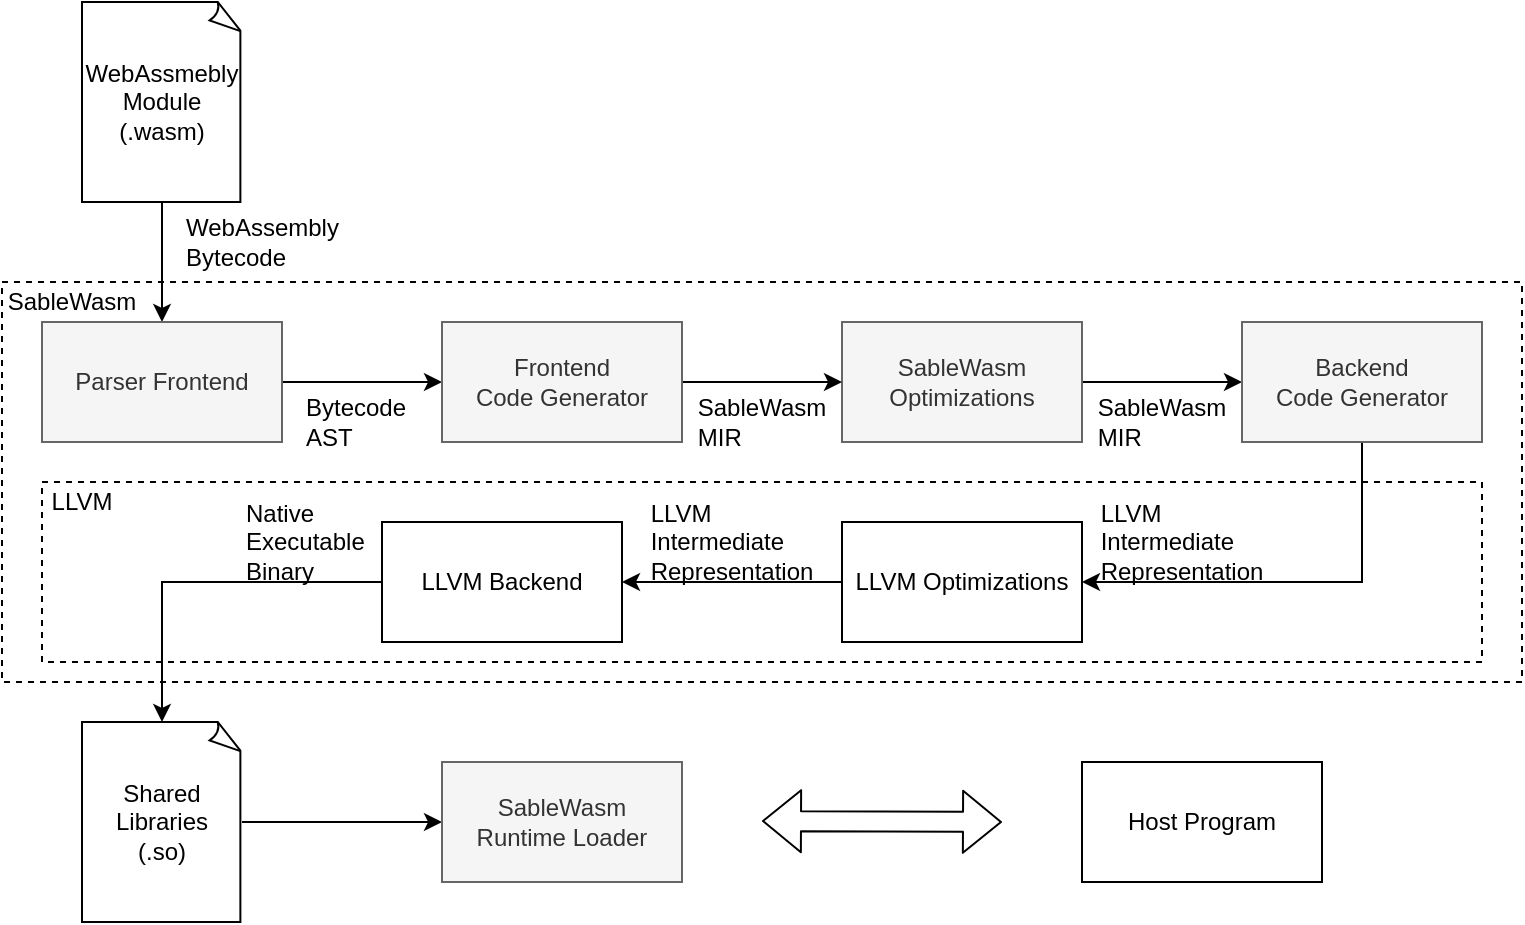 <mxfile version="14.6.13" type="device"><diagram id="PJ-5zihw37pDvGdPSTux" name="Page-1"><mxGraphModel dx="1102" dy="816" grid="1" gridSize="10" guides="1" tooltips="1" connect="1" arrows="1" fold="1" page="1" pageScale="1" pageWidth="850" pageHeight="1100" math="0" shadow="0"><root><mxCell id="0"/><mxCell id="1" parent="0"/><mxCell id="DNs694ESCqpTXURtuxzp-8" value="" style="edgeStyle=orthogonalEdgeStyle;rounded=0;orthogonalLoop=1;jettySize=auto;html=1;" parent="1" source="DNs694ESCqpTXURtuxzp-1" target="DNs694ESCqpTXURtuxzp-2" edge="1"><mxGeometry relative="1" as="geometry"/></mxCell><mxCell id="DNs694ESCqpTXURtuxzp-1" value="WebAssmebly&lt;br&gt;Module&lt;br&gt;(.wasm)" style="whiteSpace=wrap;html=1;shape=mxgraph.basic.document" parent="1" vertex="1"><mxGeometry x="100" y="60" width="80" height="100" as="geometry"/></mxCell><mxCell id="DNs694ESCqpTXURtuxzp-10" value="" style="edgeStyle=orthogonalEdgeStyle;rounded=0;orthogonalLoop=1;jettySize=auto;html=1;" parent="1" source="DNs694ESCqpTXURtuxzp-2" target="DNs694ESCqpTXURtuxzp-4" edge="1"><mxGeometry relative="1" as="geometry"/></mxCell><mxCell id="DNs694ESCqpTXURtuxzp-2" value="Parser Frontend" style="rounded=0;whiteSpace=wrap;html=1;fillColor=#f5f5f5;strokeColor=#666666;fontColor=#333333;" parent="1" vertex="1"><mxGeometry x="80" y="220" width="120" height="60" as="geometry"/></mxCell><mxCell id="DNs694ESCqpTXURtuxzp-14" value="" style="edgeStyle=orthogonalEdgeStyle;rounded=0;orthogonalLoop=1;jettySize=auto;html=1;" parent="1" source="DNs694ESCqpTXURtuxzp-3" target="DNs694ESCqpTXURtuxzp-5" edge="1"><mxGeometry relative="1" as="geometry"/></mxCell><mxCell id="DNs694ESCqpTXURtuxzp-3" value="SableWasm&lt;br&gt;Optimizations" style="rounded=0;whiteSpace=wrap;html=1;fillColor=#f5f5f5;strokeColor=#666666;fontColor=#333333;" parent="1" vertex="1"><mxGeometry x="480" y="220" width="120" height="60" as="geometry"/></mxCell><mxCell id="DNs694ESCqpTXURtuxzp-12" value="" style="edgeStyle=orthogonalEdgeStyle;rounded=0;orthogonalLoop=1;jettySize=auto;html=1;" parent="1" source="DNs694ESCqpTXURtuxzp-4" target="DNs694ESCqpTXURtuxzp-3" edge="1"><mxGeometry relative="1" as="geometry"/></mxCell><mxCell id="DNs694ESCqpTXURtuxzp-4" value="Frontend&lt;br&gt;Code Generator" style="rounded=0;whiteSpace=wrap;html=1;fillColor=#f5f5f5;strokeColor=#666666;fontColor=#333333;" parent="1" vertex="1"><mxGeometry x="280" y="220" width="120" height="60" as="geometry"/></mxCell><mxCell id="DNs694ESCqpTXURtuxzp-16" style="edgeStyle=orthogonalEdgeStyle;rounded=0;orthogonalLoop=1;jettySize=auto;html=1;exitX=0.5;exitY=1;exitDx=0;exitDy=0;entryX=1;entryY=0.5;entryDx=0;entryDy=0;" parent="1" source="DNs694ESCqpTXURtuxzp-5" target="DNs694ESCqpTXURtuxzp-6" edge="1"><mxGeometry relative="1" as="geometry"><Array as="points"><mxPoint x="740" y="350"/></Array></mxGeometry></mxCell><mxCell id="DNs694ESCqpTXURtuxzp-5" value="Backend&lt;br&gt;Code Generator" style="rounded=0;whiteSpace=wrap;html=1;fillColor=#f5f5f5;strokeColor=#666666;fontColor=#333333;" parent="1" vertex="1"><mxGeometry x="680" y="220" width="120" height="60" as="geometry"/></mxCell><mxCell id="DNs694ESCqpTXURtuxzp-18" value="" style="edgeStyle=orthogonalEdgeStyle;rounded=0;orthogonalLoop=1;jettySize=auto;html=1;exitX=0;exitY=0.5;exitDx=0;exitDy=0;" parent="1" source="FJyXsB3Wy-nA_R-sFCud-1" target="DNs694ESCqpTXURtuxzp-7" edge="1"><mxGeometry relative="1" as="geometry"><mxPoint x="230" y="350" as="sourcePoint"/></mxGeometry></mxCell><mxCell id="FJyXsB3Wy-nA_R-sFCud-2" value="" style="edgeStyle=orthogonalEdgeStyle;rounded=0;orthogonalLoop=1;jettySize=auto;html=1;" edge="1" parent="1" source="DNs694ESCqpTXURtuxzp-6" target="FJyXsB3Wy-nA_R-sFCud-1"><mxGeometry relative="1" as="geometry"/></mxCell><mxCell id="DNs694ESCqpTXURtuxzp-6" value="LLVM Optimizations" style="rounded=0;whiteSpace=wrap;html=1;" parent="1" vertex="1"><mxGeometry x="480" y="320" width="120" height="60" as="geometry"/></mxCell><mxCell id="DNs694ESCqpTXURtuxzp-21" value="" style="edgeStyle=orthogonalEdgeStyle;rounded=0;orthogonalLoop=1;jettySize=auto;html=1;" parent="1" source="DNs694ESCqpTXURtuxzp-7" target="DNs694ESCqpTXURtuxzp-20" edge="1"><mxGeometry relative="1" as="geometry"/></mxCell><mxCell id="DNs694ESCqpTXURtuxzp-7" value="Shared&lt;br&gt;Libraries&lt;br&gt;(.so)" style="whiteSpace=wrap;html=1;shape=mxgraph.basic.document" parent="1" vertex="1"><mxGeometry x="100" y="420" width="80" height="100" as="geometry"/></mxCell><mxCell id="DNs694ESCqpTXURtuxzp-9" value="WebAssembly&lt;br&gt;Bytecode" style="text;html=1;strokeColor=none;fillColor=none;align=left;verticalAlign=middle;whiteSpace=wrap;rounded=0;" parent="1" vertex="1"><mxGeometry x="150" y="170" width="40" height="20" as="geometry"/></mxCell><mxCell id="DNs694ESCqpTXURtuxzp-11" value="Bytecode AST" style="text;html=1;strokeColor=none;fillColor=none;align=left;verticalAlign=middle;whiteSpace=wrap;rounded=0;" parent="1" vertex="1"><mxGeometry x="210" y="260" width="40" height="20" as="geometry"/></mxCell><mxCell id="DNs694ESCqpTXURtuxzp-13" value="&lt;div style=&quot;text-align: left&quot;&gt;&lt;span&gt;SableWasm&lt;/span&gt;&lt;/div&gt;&lt;div style=&quot;text-align: left&quot;&gt;&lt;span&gt;MIR&lt;/span&gt;&lt;/div&gt;" style="text;html=1;strokeColor=none;fillColor=none;align=center;verticalAlign=middle;whiteSpace=wrap;rounded=0;" parent="1" vertex="1"><mxGeometry x="420" y="260" width="40" height="20" as="geometry"/></mxCell><mxCell id="DNs694ESCqpTXURtuxzp-15" value="&lt;div style=&quot;text-align: left&quot;&gt;&lt;span&gt;SableWasm&lt;/span&gt;&lt;/div&gt;&lt;div style=&quot;text-align: left&quot;&gt;&lt;span&gt;MIR&lt;/span&gt;&lt;/div&gt;" style="text;html=1;strokeColor=none;fillColor=none;align=center;verticalAlign=middle;whiteSpace=wrap;rounded=0;" parent="1" vertex="1"><mxGeometry x="620" y="260" width="40" height="20" as="geometry"/></mxCell><mxCell id="DNs694ESCqpTXURtuxzp-17" value="&lt;div style=&quot;text-align: left&quot;&gt;&lt;span&gt;LLVM&amp;nbsp;&lt;/span&gt;&lt;/div&gt;&lt;div style=&quot;text-align: left&quot;&gt;&lt;span&gt;Intermediate&lt;/span&gt;&lt;/div&gt;&lt;div style=&quot;text-align: left&quot;&gt;&lt;span&gt;Representation&lt;/span&gt;&lt;/div&gt;" style="text;html=1;strokeColor=none;fillColor=none;align=center;verticalAlign=middle;whiteSpace=wrap;rounded=0;" parent="1" vertex="1"><mxGeometry x="610" y="310" width="80" height="40" as="geometry"/></mxCell><mxCell id="DNs694ESCqpTXURtuxzp-19" value="Native&lt;br&gt;Executable&lt;br&gt;Binary" style="text;html=1;strokeColor=none;fillColor=none;align=left;verticalAlign=middle;whiteSpace=wrap;rounded=0;" parent="1" vertex="1"><mxGeometry x="180" y="310" width="60" height="40" as="geometry"/></mxCell><mxCell id="DNs694ESCqpTXURtuxzp-20" value="SableWasm&lt;br&gt;Runtime Loader" style="rounded=0;whiteSpace=wrap;html=1;fillColor=#f5f5f5;strokeColor=#666666;fontColor=#333333;" parent="1" vertex="1"><mxGeometry x="280" y="440" width="120" height="60" as="geometry"/></mxCell><mxCell id="DNs694ESCqpTXURtuxzp-22" value="" style="shape=flexArrow;endArrow=classic;startArrow=classic;html=1;" parent="1" edge="1"><mxGeometry width="100" height="100" relative="1" as="geometry"><mxPoint x="440" y="469.5" as="sourcePoint"/><mxPoint x="560" y="470" as="targetPoint"/></mxGeometry></mxCell><mxCell id="DNs694ESCqpTXURtuxzp-24" value="Host Program" style="rounded=0;whiteSpace=wrap;html=1;" parent="1" vertex="1"><mxGeometry x="600" y="440" width="120" height="60" as="geometry"/></mxCell><mxCell id="DNs694ESCqpTXURtuxzp-25" value="" style="rounded=0;whiteSpace=wrap;html=1;fillColor=none;dashed=1;" parent="1" vertex="1"><mxGeometry x="60" y="200" width="760" height="200" as="geometry"/></mxCell><mxCell id="DNs694ESCqpTXURtuxzp-26" value="SableWasm" style="text;html=1;strokeColor=none;fillColor=none;align=center;verticalAlign=middle;whiteSpace=wrap;rounded=0;dashed=1;" parent="1" vertex="1"><mxGeometry x="60" y="200" width="70" height="20" as="geometry"/></mxCell><mxCell id="FJyXsB3Wy-nA_R-sFCud-1" value="LLVM Backend" style="rounded=0;whiteSpace=wrap;html=1;" vertex="1" parent="1"><mxGeometry x="250" y="320" width="120" height="60" as="geometry"/></mxCell><mxCell id="FJyXsB3Wy-nA_R-sFCud-4" value="&lt;div style=&quot;text-align: left&quot;&gt;&lt;span&gt;LLVM&amp;nbsp;&lt;/span&gt;&lt;/div&gt;&lt;div style=&quot;text-align: left&quot;&gt;&lt;span&gt;Intermediate&lt;/span&gt;&lt;/div&gt;&lt;div style=&quot;text-align: left&quot;&gt;&lt;span&gt;Representation&lt;/span&gt;&lt;/div&gt;" style="text;html=1;strokeColor=none;fillColor=none;align=center;verticalAlign=middle;whiteSpace=wrap;rounded=0;" vertex="1" parent="1"><mxGeometry x="385" y="310" width="80" height="40" as="geometry"/></mxCell><mxCell id="FJyXsB3Wy-nA_R-sFCud-5" value="" style="rounded=0;whiteSpace=wrap;html=1;fillColor=none;dashed=1;" vertex="1" parent="1"><mxGeometry x="80" y="300" width="720" height="90" as="geometry"/></mxCell><mxCell id="FJyXsB3Wy-nA_R-sFCud-6" value="LLVM" style="text;html=1;strokeColor=none;fillColor=none;align=center;verticalAlign=middle;whiteSpace=wrap;rounded=0;" vertex="1" parent="1"><mxGeometry x="80" y="300" width="40" height="20" as="geometry"/></mxCell></root></mxGraphModel></diagram></mxfile>